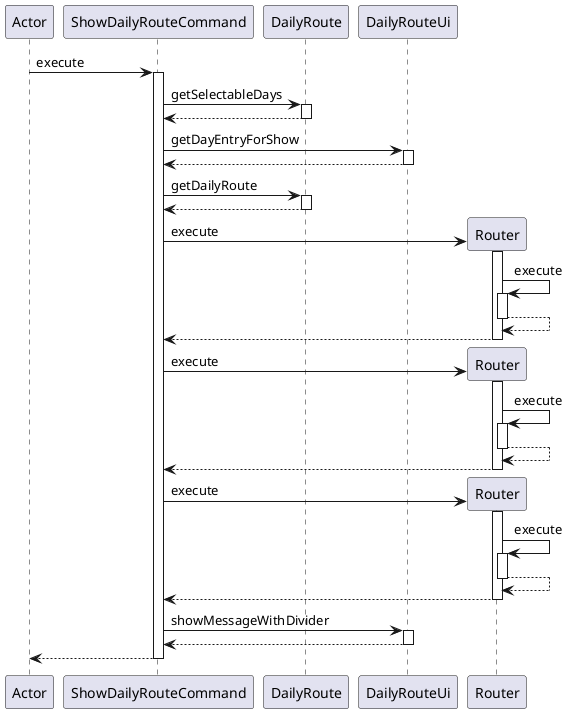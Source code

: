 @startuml
participant Actor
Actor -> ShowDailyRouteCommand : execute
activate ShowDailyRouteCommand
ShowDailyRouteCommand -> DailyRoute : getSelectableDays
activate DailyRoute
return
deactivate DailyRoute
ShowDailyRouteCommand -> DailyRouteUi : getDayEntryForShow
activate DailyRouteUi
return
deactivate DailyRouteUi
ShowDailyRouteCommand -> DailyRoute : getDailyRoute
activate DailyRoute
return
deactivate DailyRoute

create Router
ShowDailyRouteCommand -> Router : execute
activate Router
Router -> Router : execute
activate Router
return
return

create Router
ShowDailyRouteCommand -> Router : execute
activate Router
Router -> Router : execute
activate Router
return
return
create Router
ShowDailyRouteCommand -> Router : execute
activate Router
Router -> Router : execute
activate Router
return
return

ShowDailyRouteCommand -> DailyRouteUi: showMessageWithDivider
activate DailyRouteUi
return
deactivate DailyRouteUi
ShowDailyRouteCommand --> Actor
deactivate ShowDailyRouteCommand
@enduml